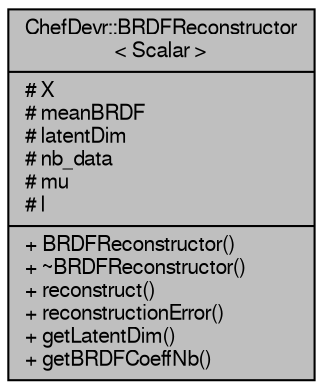 digraph "ChefDevr::BRDFReconstructor&lt; Scalar &gt;"
{
 // LATEX_PDF_SIZE
  edge [fontname="FreeSans",fontsize="10",labelfontname="FreeSans",labelfontsize="10"];
  node [fontname="FreeSans",fontsize="10",shape=record];
  Node1 [label="{ChefDevr::BRDFReconstructor\l\< Scalar \>\n|# X\l# meanBRDF\l# latentDim\l# nb_data\l# mu\l# l\l|+ BRDFReconstructor()\l+ ~BRDFReconstructor()\l+ reconstruct()\l+ reconstructionError()\l+ getLatentDim()\l+ getBRDFCoeffNb()\l}",height=0.2,width=0.4,color="black", fillcolor="grey75", style="filled", fontcolor="black",tooltip="Class that allows BRDF reconstruction from latent space coordinates."];
}
